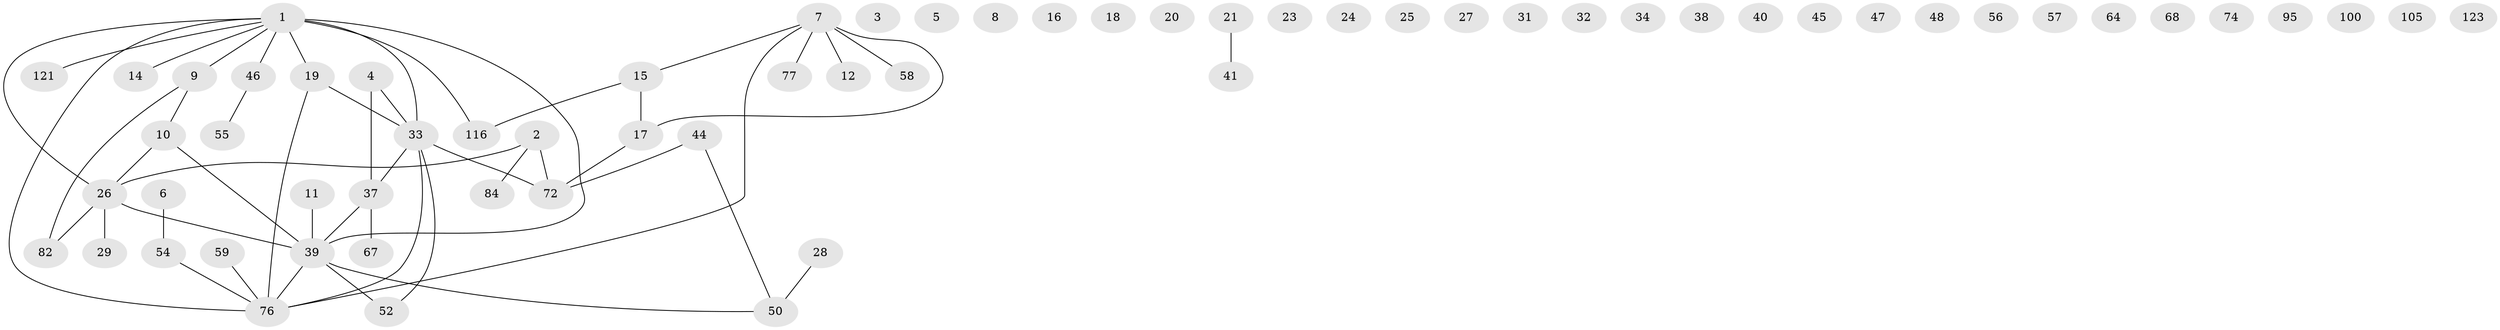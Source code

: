 // original degree distribution, {6: 0.023255813953488372, 2: 0.3333333333333333, 0: 0.1937984496124031, 1: 0.20930232558139536, 3: 0.17054263565891473, 4: 0.046511627906976744, 5: 0.023255813953488372}
// Generated by graph-tools (version 1.1) at 2025/13/03/09/25 04:13:13]
// undirected, 64 vertices, 51 edges
graph export_dot {
graph [start="1"]
  node [color=gray90,style=filled];
  1 [super="+35+115+13"];
  2 [super="+22"];
  3;
  4;
  5;
  6 [super="+107"];
  7 [super="+83+114"];
  8 [super="+96"];
  9 [super="+85"];
  10 [super="+80+73"];
  11;
  12;
  14 [super="+103"];
  15;
  16;
  17 [super="+60+36"];
  18;
  19 [super="+102+79"];
  20;
  21 [super="+124"];
  23;
  24;
  25 [super="+109+51"];
  26 [super="+53+61"];
  27;
  28 [super="+30"];
  29;
  31;
  32;
  33 [super="+43"];
  34;
  37 [super="+97+66"];
  38;
  39 [super="+71"];
  40;
  41 [super="+89+69"];
  44 [super="+93"];
  45;
  46;
  47;
  48;
  50 [super="+120+62"];
  52;
  54;
  55 [super="+111"];
  56;
  57;
  58;
  59;
  64;
  67;
  68;
  72 [super="+75+112"];
  74;
  76 [super="+119"];
  77 [super="+86"];
  82 [super="+94"];
  84 [super="+101+108"];
  95;
  100;
  105;
  116 [super="+117"];
  121;
  123;
  1 -- 19 [weight=2];
  1 -- 26;
  1 -- 39 [weight=2];
  1 -- 121;
  1 -- 46;
  1 -- 9;
  1 -- 14;
  1 -- 33;
  1 -- 116;
  1 -- 76;
  2 -- 72;
  2 -- 84;
  2 -- 26;
  4 -- 37;
  4 -- 33;
  6 -- 54;
  7 -- 58;
  7 -- 76;
  7 -- 12;
  7 -- 15;
  7 -- 77;
  7 -- 17;
  9 -- 10;
  9 -- 82;
  10 -- 26;
  10 -- 39;
  11 -- 39;
  15 -- 116;
  15 -- 17;
  17 -- 72;
  19 -- 76;
  19 -- 33;
  21 -- 41;
  26 -- 82;
  26 -- 29;
  26 -- 39;
  28 -- 50;
  33 -- 72;
  33 -- 37;
  33 -- 52;
  33 -- 76;
  37 -- 67;
  37 -- 39;
  39 -- 50;
  39 -- 76;
  39 -- 52;
  44 -- 50;
  44 -- 72;
  46 -- 55;
  54 -- 76;
  59 -- 76;
}
